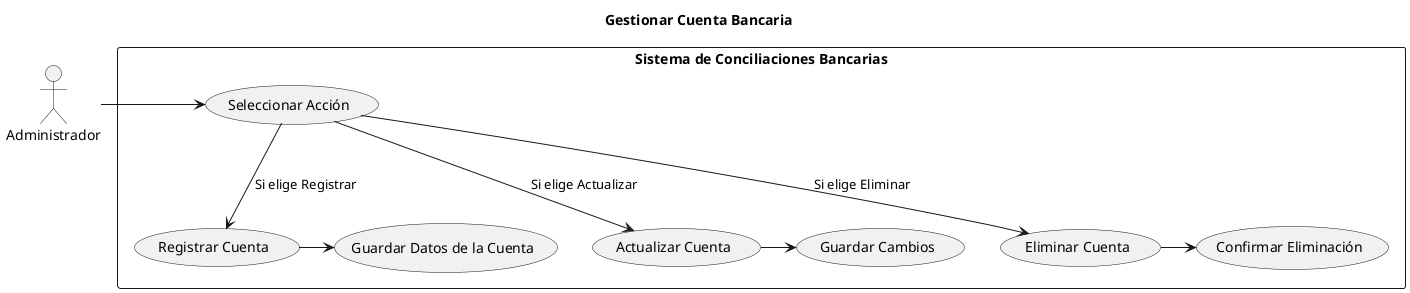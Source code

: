 @startuml GestionarCuentaBancaria
title Gestionar Cuenta Bancaria

actor Administrador as admin

rectangle "Sistema de Conciliaciones Bancarias" {
    admin -> (Seleccionar Acción)

    (Seleccionar Acción) --> (Registrar Cuenta) : Si elige Registrar
    (Seleccionar Acción) --> (Actualizar Cuenta) : Si elige Actualizar
    (Seleccionar Acción) --> (Eliminar Cuenta) : Si elige Eliminar

    (Registrar Cuenta) -> (Guardar Datos de la Cuenta)
    (Actualizar Cuenta) -> (Guardar Cambios)
    (Eliminar Cuenta) -> (Confirmar Eliminación)
}

@enduml
